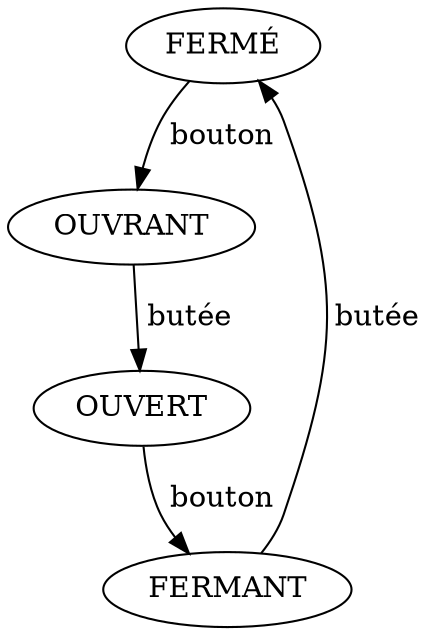 digraph "Portail" {
    FERMÉ -> OUVRANT [label=" bouton "];
    OUVRANT -> OUVERT [label=" butée "];
    OUVERT -> FERMANT [label=" bouton "];
    FERMANT -> FERMÉ [label=" butée "];
}
